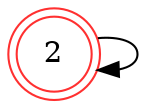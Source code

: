 digraph {   
    node [shape = doublecircle, color = firebrick1] 2 ;
    node [shape = circle];
    node [color= firebrick1];
    2 -> 2;	
}